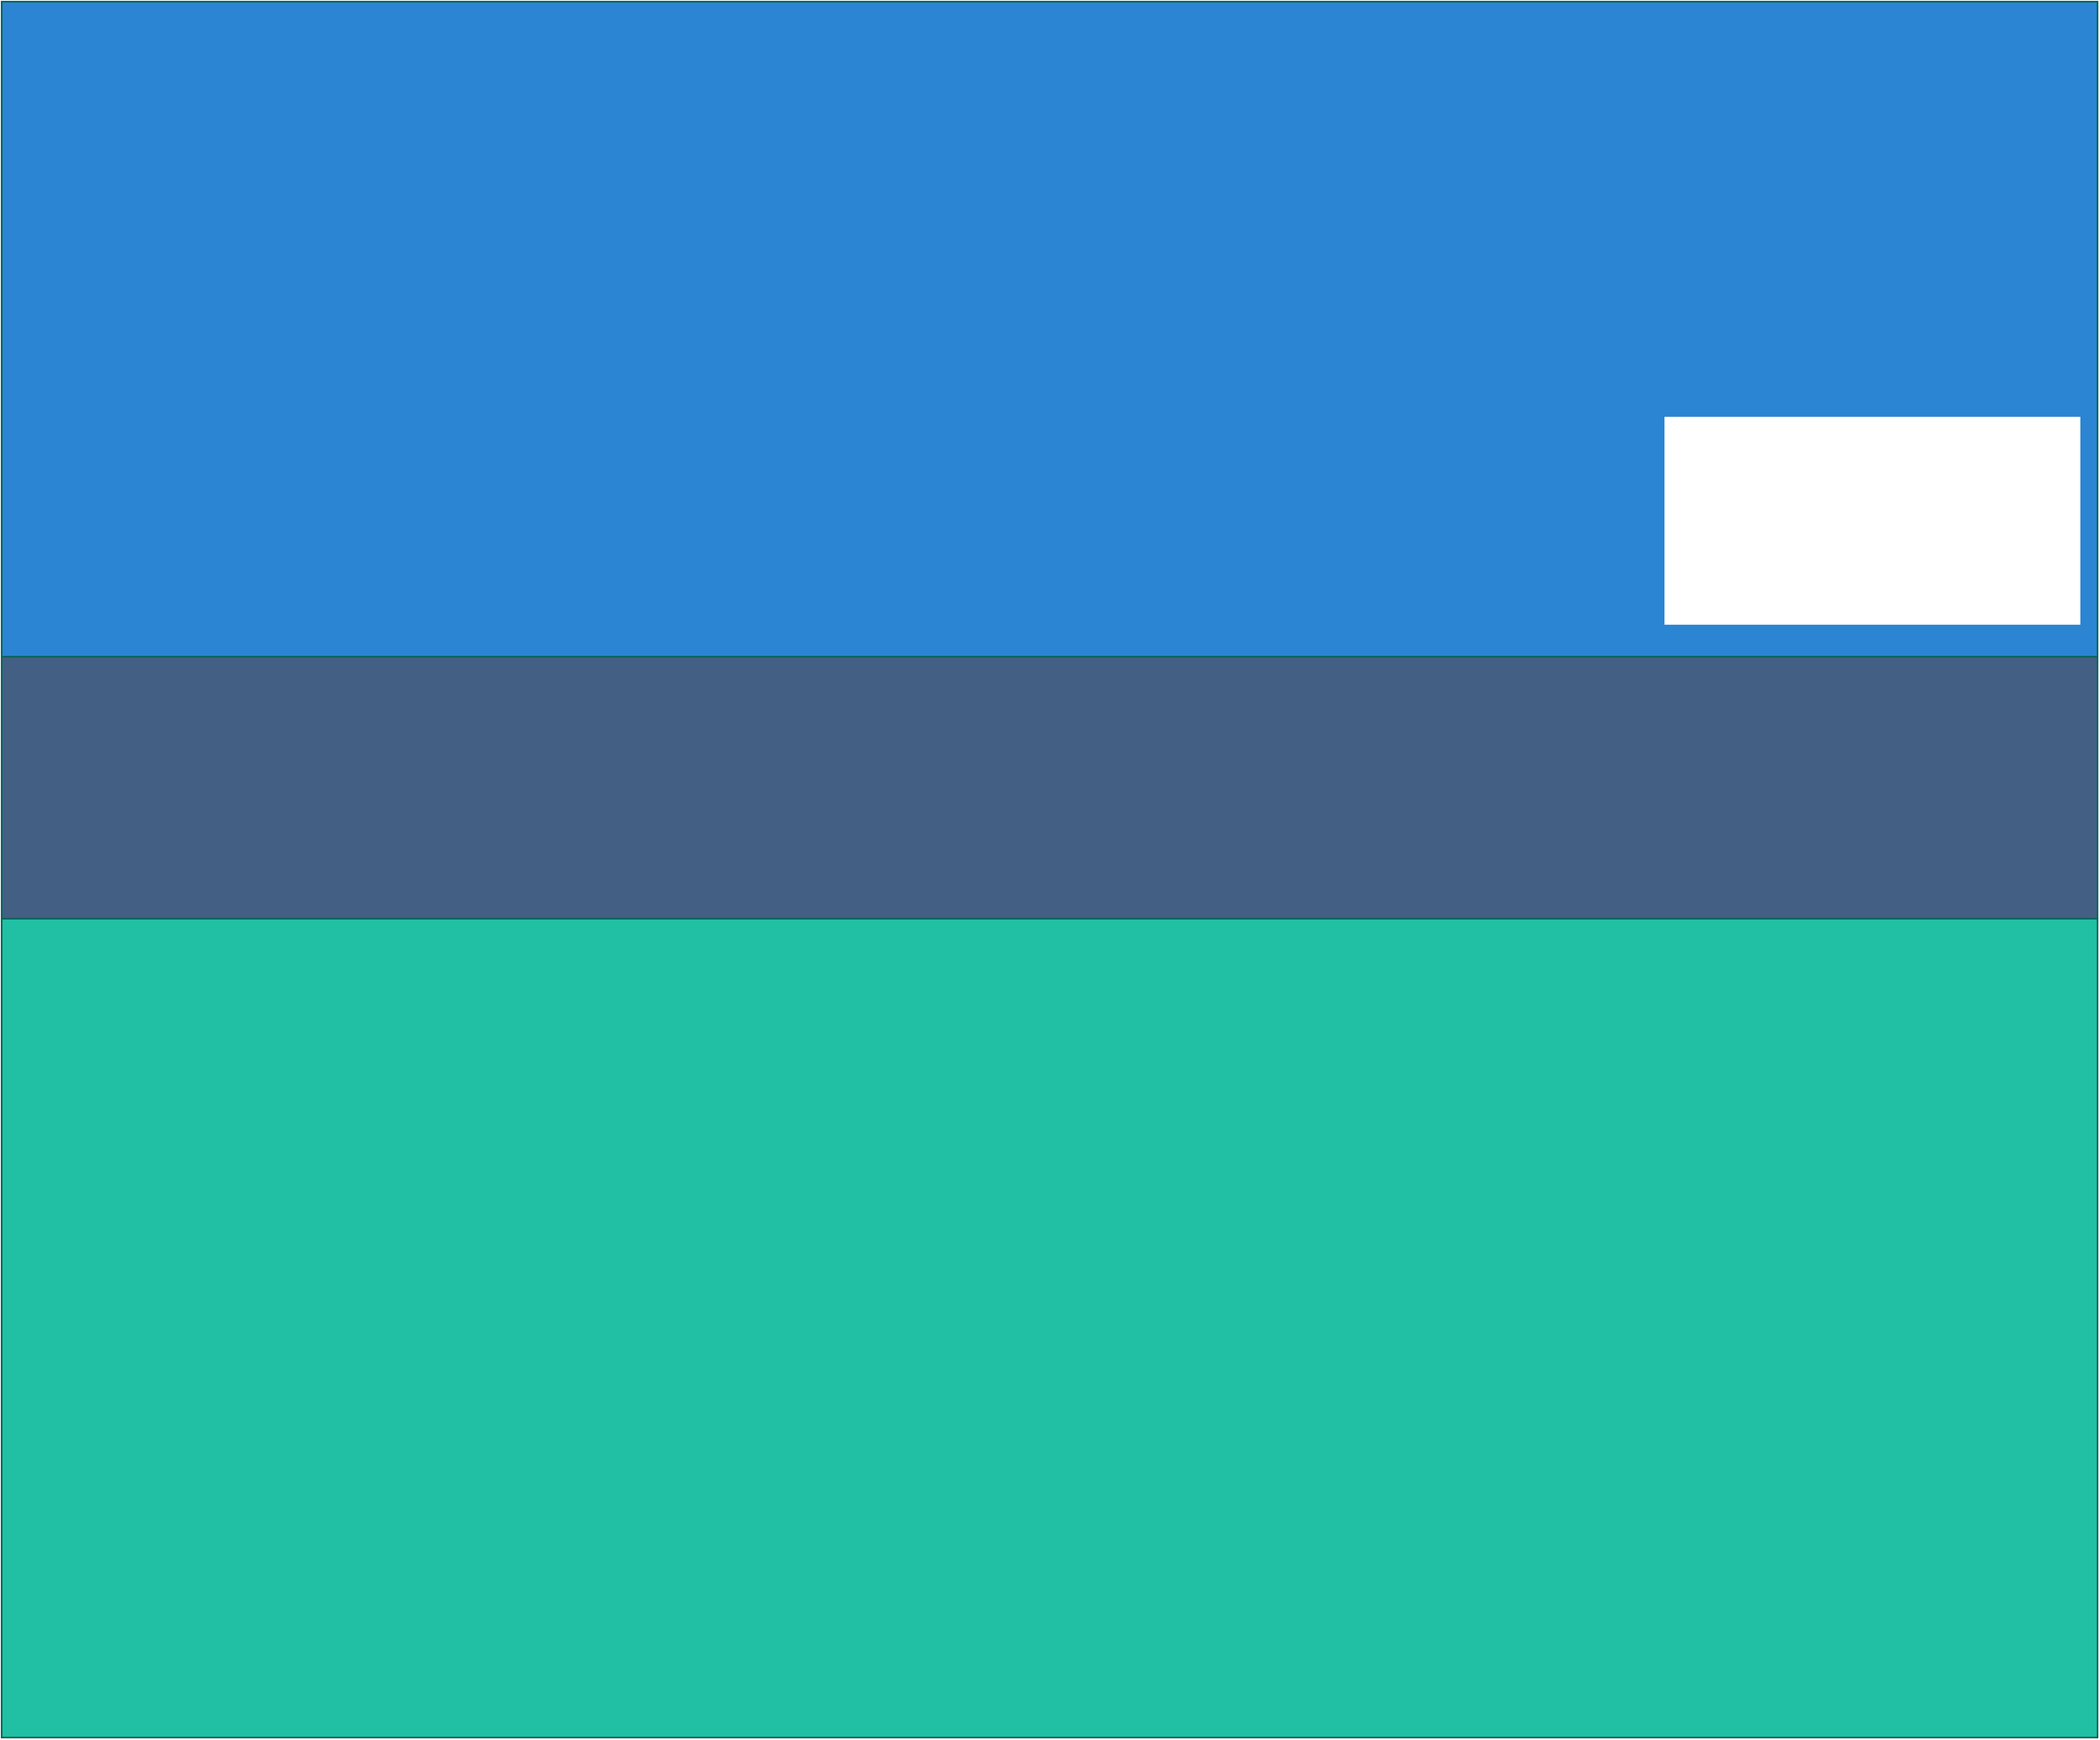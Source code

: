 <mxfile version="14.5.8" type="github">
  <diagram name="Page-1" id="74e2e168-ea6b-b213-b513-2b3c1d86103e">
    <mxGraphModel dx="2122" dy="1180" grid="1" gridSize="10" guides="1" tooltips="1" connect="1" arrows="1" fold="1" page="1" pageScale="1" pageWidth="1100" pageHeight="850" background="#FFFFFF" math="0" shadow="0">
      <root>
        <mxCell id="0" />
        <mxCell id="zV7dkoKjgI9M_0pRiy-D-59" parent="0" />
        <mxCell id="zV7dkoKjgI9M_0pRiy-D-60" value="" style="whiteSpace=wrap;html=1;rounded=0;sketch=0;strokeColor=#006658;fontColor=#5C5C5C;fillColor=#2B85D2;" vertex="1" parent="zV7dkoKjgI9M_0pRiy-D-59">
          <mxGeometry width="1280" height="400" as="geometry" />
        </mxCell>
        <mxCell id="zV7dkoKjgI9M_0pRiy-D-61" value="" style="whiteSpace=wrap;html=1;rounded=0;sketch=0;strokeColor=#006658;fillColor=#21C0A5;fontColor=#5C5C5C;" vertex="1" parent="zV7dkoKjgI9M_0pRiy-D-59">
          <mxGeometry y="560" width="1280" height="500" as="geometry" />
        </mxCell>
        <mxCell id="zV7dkoKjgI9M_0pRiy-D-62" value="" style="whiteSpace=wrap;html=1;rounded=0;sketch=0;strokeColor=#006658;fontColor=#5C5C5C;fillColor=#445F84;" vertex="1" parent="zV7dkoKjgI9M_0pRiy-D-59">
          <mxGeometry y="400" width="1280" height="160" as="geometry" />
        </mxCell>
      </root>
    </mxGraphModel>
  </diagram>
</mxfile>
